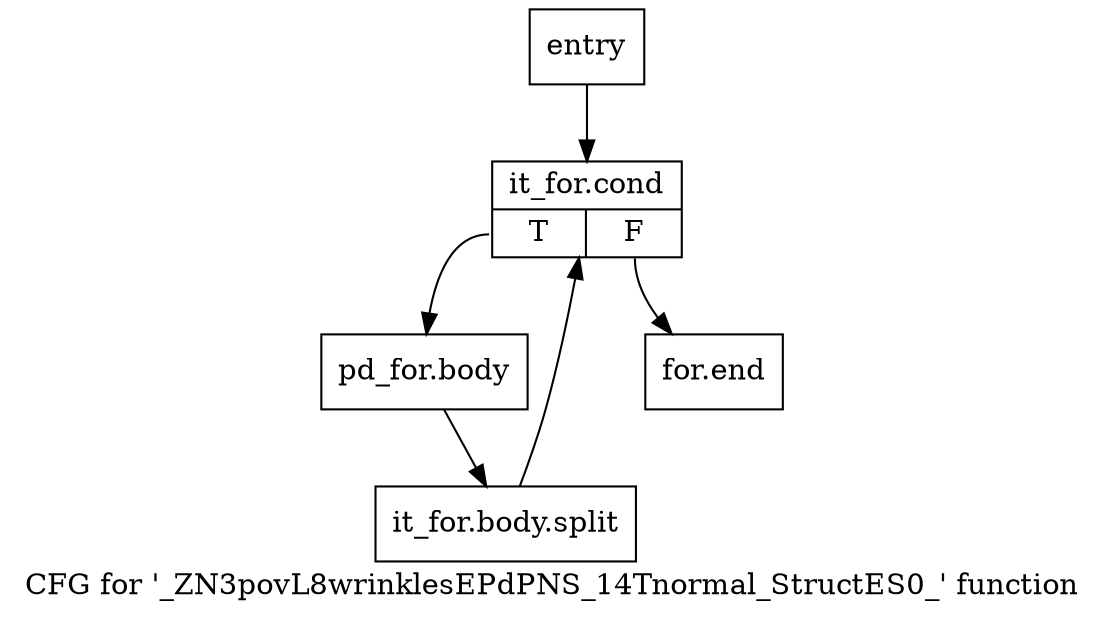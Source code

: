 digraph "CFG for '_ZN3povL8wrinklesEPdPNS_14Tnormal_StructES0_' function" {
	label="CFG for '_ZN3povL8wrinklesEPdPNS_14Tnormal_StructES0_' function";

	Node0x17457d0 [shape=record,label="{entry}"];
	Node0x17457d0 -> Node0x1745820;
	Node0x1745820 [shape=record,label="{it_for.cond|{<s0>T|<s1>F}}"];
	Node0x1745820:s0 -> Node0x1745870;
	Node0x1745820:s1 -> Node0x17458c0;
	Node0x1745870 [shape=record,label="{pd_for.body}"];
	Node0x1745870 -> Node0x3082250;
	Node0x3082250 [shape=record,label="{it_for.body.split}"];
	Node0x3082250 -> Node0x1745820;
	Node0x17458c0 [shape=record,label="{for.end}"];
}
